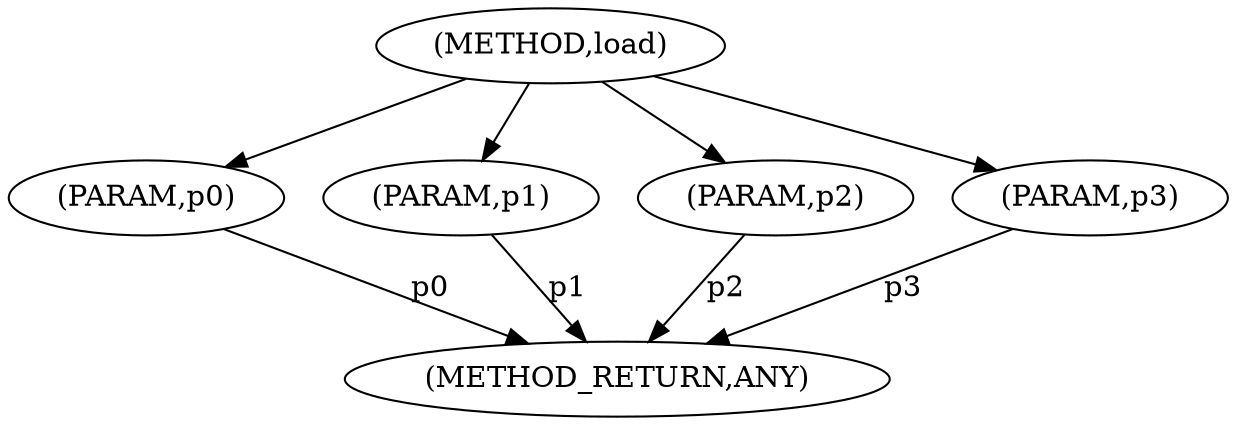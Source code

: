 digraph "load" {  
"5651" [label = <(METHOD,load)> ]
"5657" [label = <(METHOD_RETURN,ANY)> ]
"5652" [label = <(PARAM,p0)> ]
"5653" [label = <(PARAM,p1)> ]
"5654" [label = <(PARAM,p2)> ]
"5655" [label = <(PARAM,p3)> ]
  "5652" -> "5657"  [ label = "p0"] 
  "5653" -> "5657"  [ label = "p1"] 
  "5654" -> "5657"  [ label = "p2"] 
  "5655" -> "5657"  [ label = "p3"] 
  "5651" -> "5652" 
  "5651" -> "5653" 
  "5651" -> "5654" 
  "5651" -> "5655" 
}
